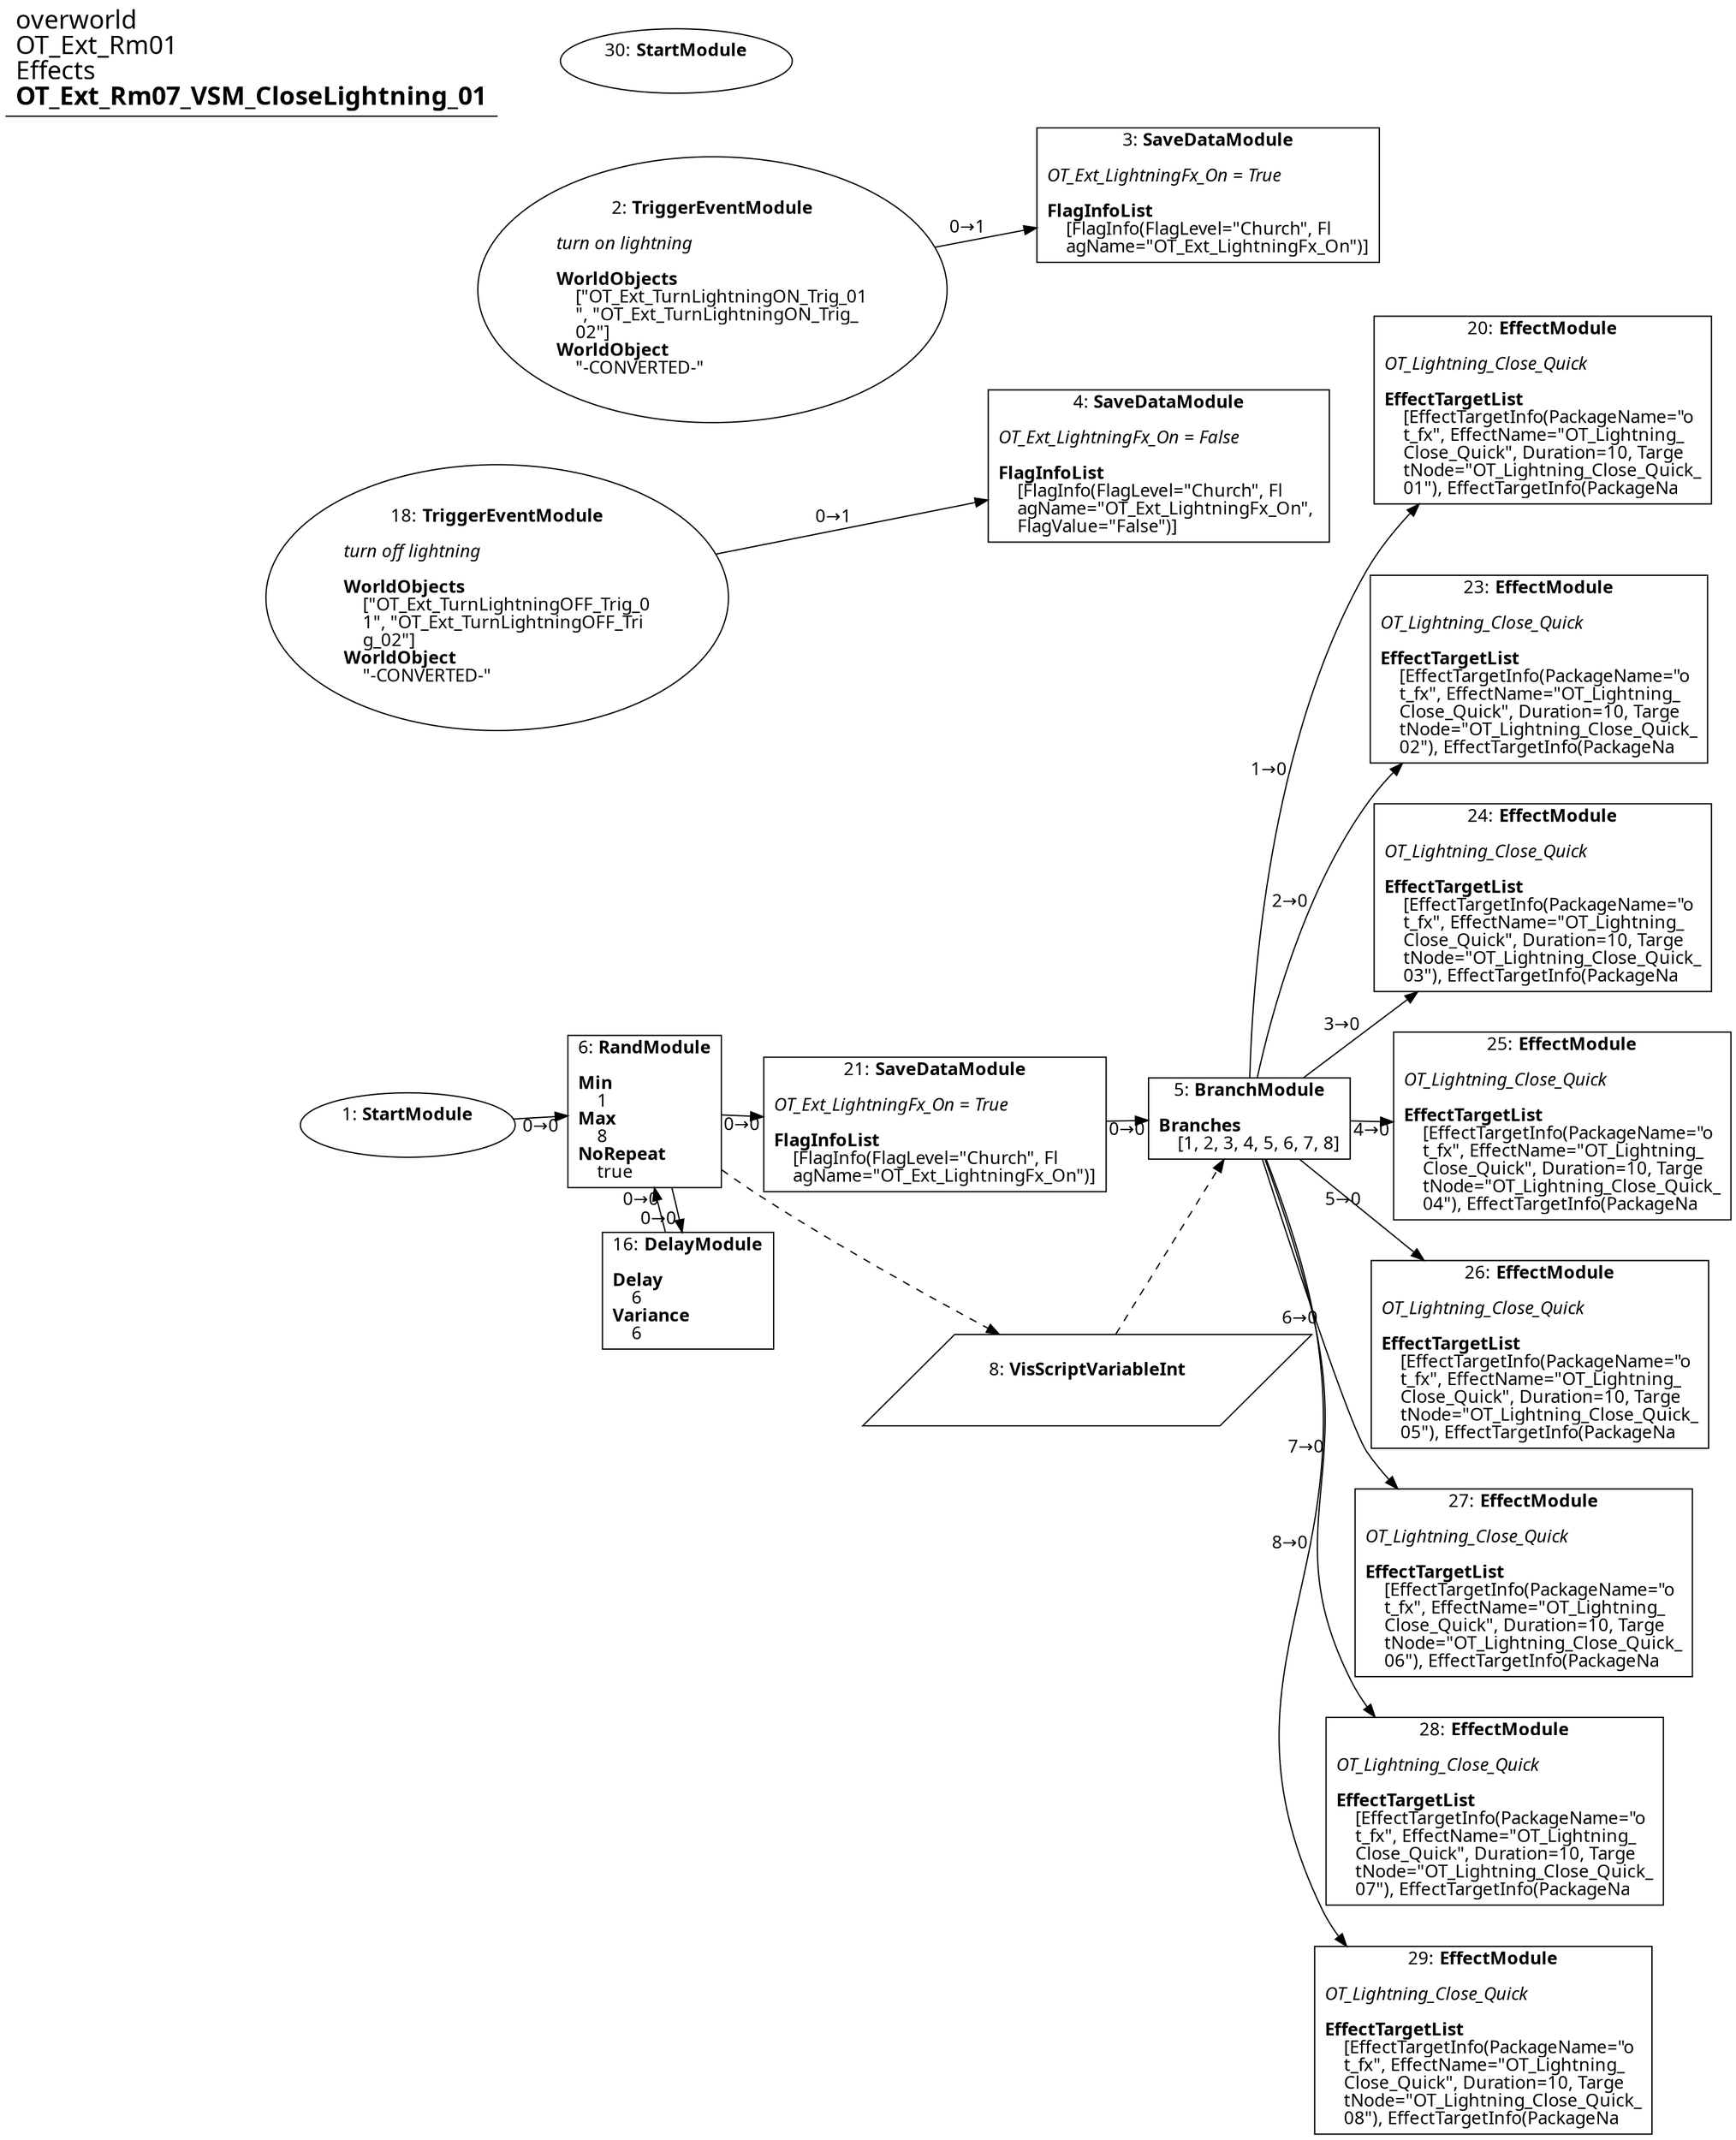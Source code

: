 digraph {
    layout = fdp;
    overlap = prism;
    sep = "+16";
    splines = spline;

    node [ shape = box ];

    graph [ fontname = "Segoe UI" ];
    node [ fontname = "Segoe UI" ];
    edge [ fontname = "Segoe UI" ];

    1 [ label = <1: <b>StartModule</b><br/><br/>> ];
    1 [ shape = oval ]
    1 [ pos = "0.013,-0.666!" ];
    1 -> 6 [ label = "0→0" ];

    2 [ label = <2: <b>TriggerEventModule</b><br/><br/><i>turn on lightning<br align="left"/></i><br align="left"/><b>WorldObjects</b><br align="left"/>    [&quot;OT_Ext_TurnLightningON_Trig_01<br align="left"/>    &quot;, &quot;OT_Ext_TurnLightningON_Trig_<br align="left"/>    02&quot;]<br align="left"/><b>WorldObject</b><br align="left"/>    &quot;-CONVERTED-&quot;<br align="left"/>> ];
    2 [ shape = oval ]
    2 [ pos = "0.21700001,0.252!" ];
    2 -> 3 [ label = "0→1" ];

    3 [ label = <3: <b>SaveDataModule</b><br/><br/><i>OT_Ext_LightningFx_On = True<br align="left"/></i><br align="left"/><b>FlagInfoList</b><br align="left"/>    [FlagInfo(FlagLevel=&quot;Church&quot;, Fl<br align="left"/>    agName=&quot;OT_Ext_LightningFx_On&quot;)]<br align="left"/>> ];
    3 [ pos = "0.528,0.275!" ];

    4 [ label = <4: <b>SaveDataModule</b><br/><br/><i>OT_Ext_LightningFx_On = False<br align="left"/></i><br align="left"/><b>FlagInfoList</b><br align="left"/>    [FlagInfo(FlagLevel=&quot;Church&quot;, Fl<br align="left"/>    agName=&quot;OT_Ext_LightningFx_On&quot;, <br align="left"/>    FlagValue=&quot;False&quot;)]<br align="left"/>> ];
    4 [ pos = "0.531,0.046000004!" ];

    5 [ label = <5: <b>BranchModule</b><br/><br/><b>Branches</b><br align="left"/>    [1, 2, 3, 4, 5, 6, 7, 8]<br align="left"/>> ];
    5 [ pos = "0.652,-0.666!" ];
    5 -> 20 [ label = "1→0" ];
    5 -> 23 [ label = "2→0" ];
    5 -> 24 [ label = "3→0" ];
    5 -> 25 [ label = "4→0" ];
    5 -> 26 [ label = "5→0" ];
    5 -> 27 [ label = "6→0" ];
    5 -> 28 [ label = "7→0" ];
    5 -> 29 [ label = "8→0" ];
    8 -> 5 [ style = dashed ];

    6 [ label = <6: <b>RandModule</b><br/><br/><b>Min</b><br align="left"/>    1<br align="left"/><b>Max</b><br align="left"/>    8<br align="left"/><b>NoRepeat</b><br align="left"/>    true<br align="left"/>> ];
    6 [ pos = "0.20600002,-0.666!" ];
    6 -> 16 [ label = "0→0" ];
    6 -> 21 [ label = "0→0" ];
    6 -> 8 [ style = dashed ];

    8 [ label = <8: <b>VisScriptVariableInt</b><br/><br/>> ];
    8 [ shape = parallelogram ]
    8 [ pos = "0.467,-0.878!" ];

    16 [ label = <16: <b>DelayModule</b><br/><br/><b>Delay</b><br align="left"/>    6<br align="left"/><b>Variance</b><br align="left"/>    6<br align="left"/>> ];
    16 [ pos = "0.23600002,-0.82900006!" ];
    16 -> 6 [ label = "0→0" ];

    18 [ label = <18: <b>TriggerEventModule</b><br/><br/><i>turn off lightning<br align="left"/></i><br align="left"/><b>WorldObjects</b><br align="left"/>    [&quot;OT_Ext_TurnLightningOFF_Trig_0<br align="left"/>    1&quot;, &quot;OT_Ext_TurnLightningOFF_Tri<br align="left"/>    g_02&quot;]<br align="left"/><b>WorldObject</b><br align="left"/>    &quot;-CONVERTED-&quot;<br align="left"/>> ];
    18 [ shape = oval ]
    18 [ pos = "0.22100002,0.023000002!" ];
    18 -> 4 [ label = "0→1" ];

    20 [ label = <20: <b>EffectModule</b><br/><br/><i>OT_Lightning_Close_Quick<br align="left"/></i><br align="left"/><b>EffectTargetList</b><br align="left"/>    [EffectTargetInfo(PackageName=&quot;o<br align="left"/>    t_fx&quot;, EffectName=&quot;OT_Lightning_<br align="left"/>    Close_Quick&quot;, Duration=10, Targe<br align="left"/>    tNode=&quot;OT_Lightning_Close_Quick_<br align="left"/>    01&quot;), EffectTargetInfo(PackageNa<br align="left"/>> ];
    20 [ pos = "1.0120001,-0.30400002!" ];

    21 [ label = <21: <b>SaveDataModule</b><br/><br/><i>OT_Ext_LightningFx_On = True<br align="left"/></i><br align="left"/><b>FlagInfoList</b><br align="left"/>    [FlagInfo(FlagLevel=&quot;Church&quot;, Fl<br align="left"/>    agName=&quot;OT_Ext_LightningFx_On&quot;)]<br align="left"/>> ];
    21 [ pos = "0.43300003,-0.666!" ];
    21 -> 5 [ label = "0→0" ];

    23 [ label = <23: <b>EffectModule</b><br/><br/><i>OT_Lightning_Close_Quick<br align="left"/></i><br align="left"/><b>EffectTargetList</b><br align="left"/>    [EffectTargetInfo(PackageName=&quot;o<br align="left"/>    t_fx&quot;, EffectName=&quot;OT_Lightning_<br align="left"/>    Close_Quick&quot;, Duration=10, Targe<br align="left"/>    tNode=&quot;OT_Lightning_Close_Quick_<br align="left"/>    02&quot;), EffectTargetInfo(PackageNa<br align="left"/>> ];
    23 [ pos = "1.011,-0.43300003!" ];

    24 [ label = <24: <b>EffectModule</b><br/><br/><i>OT_Lightning_Close_Quick<br align="left"/></i><br align="left"/><b>EffectTargetList</b><br align="left"/>    [EffectTargetInfo(PackageName=&quot;o<br align="left"/>    t_fx&quot;, EffectName=&quot;OT_Lightning_<br align="left"/>    Close_Quick&quot;, Duration=10, Targe<br align="left"/>    tNode=&quot;OT_Lightning_Close_Quick_<br align="left"/>    03&quot;), EffectTargetInfo(PackageNa<br align="left"/>> ];
    24 [ pos = "1.011,-0.564!" ];

    25 [ label = <25: <b>EffectModule</b><br/><br/><i>OT_Lightning_Close_Quick<br align="left"/></i><br align="left"/><b>EffectTargetList</b><br align="left"/>    [EffectTargetInfo(PackageName=&quot;o<br align="left"/>    t_fx&quot;, EffectName=&quot;OT_Lightning_<br align="left"/>    Close_Quick&quot;, Duration=10, Targe<br align="left"/>    tNode=&quot;OT_Lightning_Close_Quick_<br align="left"/>    04&quot;), EffectTargetInfo(PackageNa<br align="left"/>> ];
    25 [ pos = "1.01,-0.698!" ];

    26 [ label = <26: <b>EffectModule</b><br/><br/><i>OT_Lightning_Close_Quick<br align="left"/></i><br align="left"/><b>EffectTargetList</b><br align="left"/>    [EffectTargetInfo(PackageName=&quot;o<br align="left"/>    t_fx&quot;, EffectName=&quot;OT_Lightning_<br align="left"/>    Close_Quick&quot;, Duration=10, Targe<br align="left"/>    tNode=&quot;OT_Lightning_Close_Quick_<br align="left"/>    05&quot;), EffectTargetInfo(PackageNa<br align="left"/>> ];
    26 [ pos = "1.01,-0.83100003!" ];

    27 [ label = <27: <b>EffectModule</b><br/><br/><i>OT_Lightning_Close_Quick<br align="left"/></i><br align="left"/><b>EffectTargetList</b><br align="left"/>    [EffectTargetInfo(PackageName=&quot;o<br align="left"/>    t_fx&quot;, EffectName=&quot;OT_Lightning_<br align="left"/>    Close_Quick&quot;, Duration=10, Targe<br align="left"/>    tNode=&quot;OT_Lightning_Close_Quick_<br align="left"/>    06&quot;), EffectTargetInfo(PackageNa<br align="left"/>> ];
    27 [ pos = "1.0090001,-0.96000004!" ];

    28 [ label = <28: <b>EffectModule</b><br/><br/><i>OT_Lightning_Close_Quick<br align="left"/></i><br align="left"/><b>EffectTargetList</b><br align="left"/>    [EffectTargetInfo(PackageName=&quot;o<br align="left"/>    t_fx&quot;, EffectName=&quot;OT_Lightning_<br align="left"/>    Close_Quick&quot;, Duration=10, Targe<br align="left"/>    tNode=&quot;OT_Lightning_Close_Quick_<br align="left"/>    07&quot;), EffectTargetInfo(PackageNa<br align="left"/>> ];
    28 [ pos = "1.0090001,-1.0910001!" ];

    29 [ label = <29: <b>EffectModule</b><br/><br/><i>OT_Lightning_Close_Quick<br align="left"/></i><br align="left"/><b>EffectTargetList</b><br align="left"/>    [EffectTargetInfo(PackageName=&quot;o<br align="left"/>    t_fx&quot;, EffectName=&quot;OT_Lightning_<br align="left"/>    Close_Quick&quot;, Duration=10, Targe<br align="left"/>    tNode=&quot;OT_Lightning_Close_Quick_<br align="left"/>    08&quot;), EffectTargetInfo(PackageNa<br align="left"/>> ];
    29 [ pos = "1.008,-1.225!" ];

    30 [ label = <30: <b>StartModule</b><br/><br/>> ];
    30 [ shape = oval ]
    30 [ pos = "0.194,0.36!" ];

    title [ pos = "0.012,0.36100003!" ];
    title [ shape = underline ];
    title [ label = <<font point-size="20">overworld<br align="left"/>OT_Ext_Rm01<br align="left"/>Effects<br align="left"/><b>OT_Ext_Rm07_VSM_CloseLightning_01</b><br align="left"/></font>> ];
}
